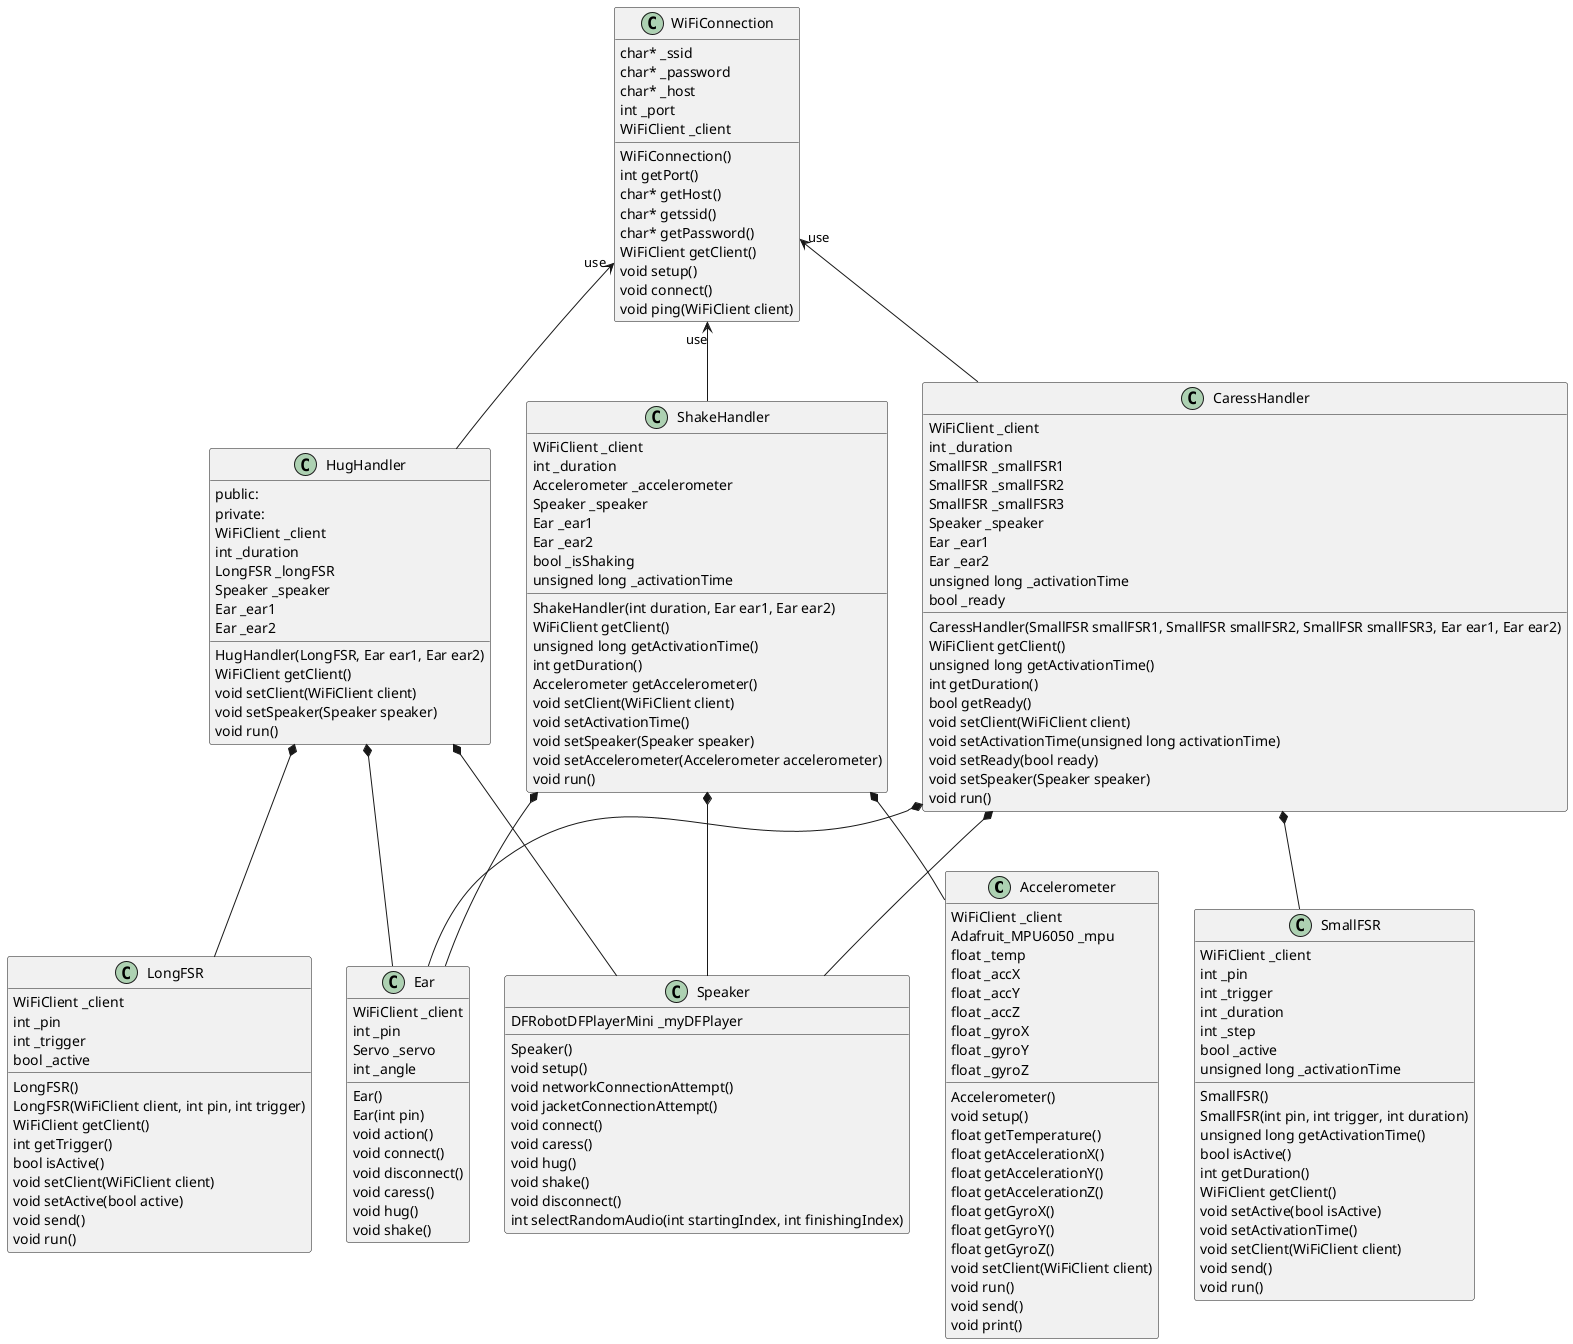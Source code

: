 @startuml

class Accelerometer {
            Accelerometer()
            void setup()
            float getTemperature()
            float getAccelerationX()
            float getAccelerationY()
            float getAccelerationZ()
            float getGyroX()
            float getGyroY()
            float getGyroZ()
            void setClient(WiFiClient client)
            void run()
            void send()
            void print()
            WiFiClient _client
            Adafruit_MPU6050 _mpu
            float _temp
            float _accX
            float _accY
            float _accZ
            float _gyroX
            float _gyroY
            float _gyroZ
    }

class Ear {
            Ear()
            Ear(int pin)
            void action()
            void connect()
            void disconnect()
            void caress()
            void hug()
            void shake()
            WiFiClient _client
            int _pin
            Servo _servo
            int _angle
    }

    class LongFSR {
            LongFSR()
            LongFSR(WiFiClient client, int pin, int trigger)
            WiFiClient getClient()
            int getTrigger()
            bool isActive()
            void setClient(WiFiClient client)
            void setActive(bool active)
            void send()
            void run()
            WiFiClient _client
            int _pin
            int _trigger
            bool _active
    }

    class SmallFSR {
            SmallFSR()
            SmallFSR(int pin, int trigger, int duration)
            unsigned long getActivationTime()
            bool isActive()
            int getDuration()
            WiFiClient getClient()
            void setActive(bool isActive)
            void setActivationTime()
            void setClient(WiFiClient client)
            void send()
            void run()
            WiFiClient _client
            int _pin
            int _trigger
            int _duration
            int _step
            bool _active 
            unsigned long _activationTime
    }

    class Speaker{
            Speaker()
            void setup()
            void networkConnectionAttempt()
            void jacketConnectionAttempt()
            void connect()
            void caress()
            void hug()
            void shake()
            void disconnect()
            DFRobotDFPlayerMini _myDFPlayer
            int selectRandomAudio(int startingIndex, int finishingIndex)
    }

    class WiFiConnection {
            WiFiConnection()
            int getPort()
            char* getHost()
            char* getssid()
            char* getPassword()
            WiFiClient getClient()
            void setup()
            void connect()
            void ping(WiFiClient client)
            char* _ssid 
            char* _password 
            char* _host 
            int _port 
            WiFiClient _client
    }

    class CaressHandler {
            CaressHandler(SmallFSR smallFSR1, SmallFSR smallFSR2, SmallFSR smallFSR3, Ear ear1, Ear ear2)
            WiFiClient getClient()
            unsigned long getActivationTime()
            int getDuration()
            bool getReady()
            void setClient(WiFiClient client)
            void setActivationTime(unsigned long activationTime)
            void setReady(bool ready)
            void setSpeaker(Speaker speaker)
            void run()
            WiFiClient _client
            int _duration
            SmallFSR _smallFSR1
            SmallFSR _smallFSR2
            SmallFSR _smallFSR3
            Speaker _speaker
            Ear _ear1
            Ear _ear2
            unsigned long _activationTime 
            bool _ready
            
    }

    class HugHandler {
        public:
            HugHandler(LongFSR, Ear ear1, Ear ear2)
            WiFiClient getClient()
            void setClient(WiFiClient client)
            void setSpeaker(Speaker speaker)
            void run()
        private:
            WiFiClient _client
            int _duration
            LongFSR _longFSR
            Speaker _speaker
            Ear _ear1
            Ear _ear2            
    }


    class ShakeHandler {
            ShakeHandler(int duration, Ear ear1, Ear ear2)
            WiFiClient getClient()
            unsigned long getActivationTime()
            int getDuration()
            Accelerometer getAccelerometer()
            void setClient(WiFiClient client)
            void setActivationTime()
            void setSpeaker(Speaker speaker)
            void setAccelerometer(Accelerometer accelerometer)
            void run()
            WiFiClient _client
            int _duration
            Accelerometer _accelerometer
            Speaker _speaker
            Ear _ear1
            Ear _ear2
            bool _isShaking 
            unsigned long _activationTime
    }

    ShakeHandler -u-> "use" WiFiConnection
    CaressHandler -u-> "use" WiFiConnection
    HugHandler -u-> "use" WiFiConnection

    ShakeHandler *-- Speaker
    ShakeHandler *-- Ear
    ShakeHandler *-- Accelerometer

    CaressHandler *-- Speaker
    CaressHandler *-- Ear
    CaressHandler *-- SmallFSR

    HugHandler *-- Speaker
    HugHandler *-- Ear
    HugHandler *-- LongFSR

@enduml